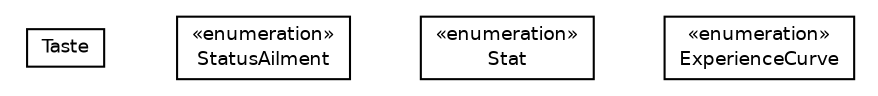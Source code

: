 #!/usr/local/bin/dot
#
# Class diagram 
# Generated by UMLGraph version 5.2 (http://www.umlgraph.org/)
#

digraph G {
	edge [fontname="Helvetica",fontsize=10,labelfontname="Helvetica",labelfontsize=10];
	node [fontname="Helvetica",fontsize=10,shape=plaintext];
	nodesep=0.25;
	ranksep=0.5;
	// org.jpokemon.pmapi.util.Taste
	c416 [label=<<table title="org.jpokemon.pmapi.util.Taste" border="0" cellborder="1" cellspacing="0" cellpadding="2" port="p" href="./Taste.html">
		<tr><td><table border="0" cellspacing="0" cellpadding="1">
<tr><td align="center" balign="center"> Taste </td></tr>
		</table></td></tr>
		</table>>, fontname="Helvetica", fontcolor="black", fontsize=9.0];
	// org.jpokemon.pmapi.util.StatusAilment
	c417 [label=<<table title="org.jpokemon.pmapi.util.StatusAilment" border="0" cellborder="1" cellspacing="0" cellpadding="2" port="p" href="./StatusAilment.html">
		<tr><td><table border="0" cellspacing="0" cellpadding="1">
<tr><td align="center" balign="center"> &#171;enumeration&#187; </td></tr>
<tr><td align="center" balign="center"> StatusAilment </td></tr>
		</table></td></tr>
		</table>>, fontname="Helvetica", fontcolor="black", fontsize=9.0];
	// org.jpokemon.pmapi.util.Stat
	c418 [label=<<table title="org.jpokemon.pmapi.util.Stat" border="0" cellborder="1" cellspacing="0" cellpadding="2" port="p" href="./Stat.html">
		<tr><td><table border="0" cellspacing="0" cellpadding="1">
<tr><td align="center" balign="center"> &#171;enumeration&#187; </td></tr>
<tr><td align="center" balign="center"> Stat </td></tr>
		</table></td></tr>
		</table>>, fontname="Helvetica", fontcolor="black", fontsize=9.0];
	// org.jpokemon.pmapi.util.ExperienceCurve
	c419 [label=<<table title="org.jpokemon.pmapi.util.ExperienceCurve" border="0" cellborder="1" cellspacing="0" cellpadding="2" port="p" href="./ExperienceCurve.html">
		<tr><td><table border="0" cellspacing="0" cellpadding="1">
<tr><td align="center" balign="center"> &#171;enumeration&#187; </td></tr>
<tr><td align="center" balign="center"> ExperienceCurve </td></tr>
		</table></td></tr>
		</table>>, fontname="Helvetica", fontcolor="black", fontsize=9.0];
}


